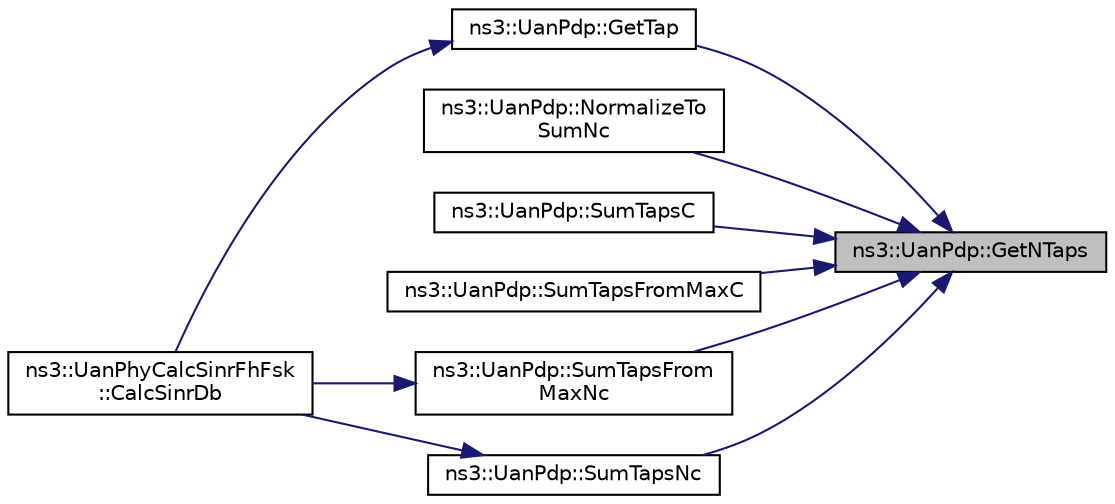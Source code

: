 digraph "ns3::UanPdp::GetNTaps"
{
 // LATEX_PDF_SIZE
  edge [fontname="Helvetica",fontsize="10",labelfontname="Helvetica",labelfontsize="10"];
  node [fontname="Helvetica",fontsize="10",shape=record];
  rankdir="RL";
  Node1 [label="ns3::UanPdp::GetNTaps",height=0.2,width=0.4,color="black", fillcolor="grey75", style="filled", fontcolor="black",tooltip="Get the number of taps."];
  Node1 -> Node2 [dir="back",color="midnightblue",fontsize="10",style="solid",fontname="Helvetica"];
  Node2 [label="ns3::UanPdp::GetTap",height=0.2,width=0.4,color="black", fillcolor="white", style="filled",URL="$classns3_1_1_uan_pdp.html#ac54b7f01ad55e75bc2ca7d6def2bad48",tooltip="Get the Tap at the specified delay index."];
  Node2 -> Node3 [dir="back",color="midnightblue",fontsize="10",style="solid",fontname="Helvetica"];
  Node3 [label="ns3::UanPhyCalcSinrFhFsk\l::CalcSinrDb",height=0.2,width=0.4,color="black", fillcolor="white", style="filled",URL="$classns3_1_1_uan_phy_calc_sinr_fh_fsk.html#a482c22fe961d64d5a624171f69fa34f9",tooltip="Calculate the SINR value for a packet."];
  Node1 -> Node4 [dir="back",color="midnightblue",fontsize="10",style="solid",fontname="Helvetica"];
  Node4 [label="ns3::UanPdp::NormalizeTo\lSumNc",height=0.2,width=0.4,color="black", fillcolor="white", style="filled",URL="$classns3_1_1_uan_pdp.html#a9dd5828084a8056facabfc94a6a63edc",tooltip="Creates a new UanPdp normalized to its non coherent sum."];
  Node1 -> Node5 [dir="back",color="midnightblue",fontsize="10",style="solid",fontname="Helvetica"];
  Node5 [label="ns3::UanPdp::SumTapsC",height=0.2,width=0.4,color="black", fillcolor="white", style="filled",URL="$classns3_1_1_uan_pdp.html#adc6b945e7b3a8b0a8fd955dda2ec920b",tooltip="Compute the coherent sum of tap amplitudes between a start and end time."];
  Node1 -> Node6 [dir="back",color="midnightblue",fontsize="10",style="solid",fontname="Helvetica"];
  Node6 [label="ns3::UanPdp::SumTapsFromMaxC",height=0.2,width=0.4,color="black", fillcolor="white", style="filled",URL="$classns3_1_1_uan_pdp.html#ae362f92a5cf406547cfd2cce83f47db4",tooltip="Compute the coherent sum of tap amplitudes starting after a delay from the maximum amplitude for a to..."];
  Node1 -> Node7 [dir="back",color="midnightblue",fontsize="10",style="solid",fontname="Helvetica"];
  Node7 [label="ns3::UanPdp::SumTapsFrom\lMaxNc",height=0.2,width=0.4,color="black", fillcolor="white", style="filled",URL="$classns3_1_1_uan_pdp.html#a5d30befd86497b34cb15c90a85d63243",tooltip="Compute the non-coherent sum of tap amplitudes starting after a delay from the maximum amplitude for ..."];
  Node7 -> Node3 [dir="back",color="midnightblue",fontsize="10",style="solid",fontname="Helvetica"];
  Node1 -> Node8 [dir="back",color="midnightblue",fontsize="10",style="solid",fontname="Helvetica"];
  Node8 [label="ns3::UanPdp::SumTapsNc",height=0.2,width=0.4,color="black", fillcolor="white", style="filled",URL="$classns3_1_1_uan_pdp.html#a8d9addeabe81a576c796d985a971ea94",tooltip="Compute the non-coherent sum of tap amplitudes between a start and end time."];
  Node8 -> Node3 [dir="back",color="midnightblue",fontsize="10",style="solid",fontname="Helvetica"];
}
